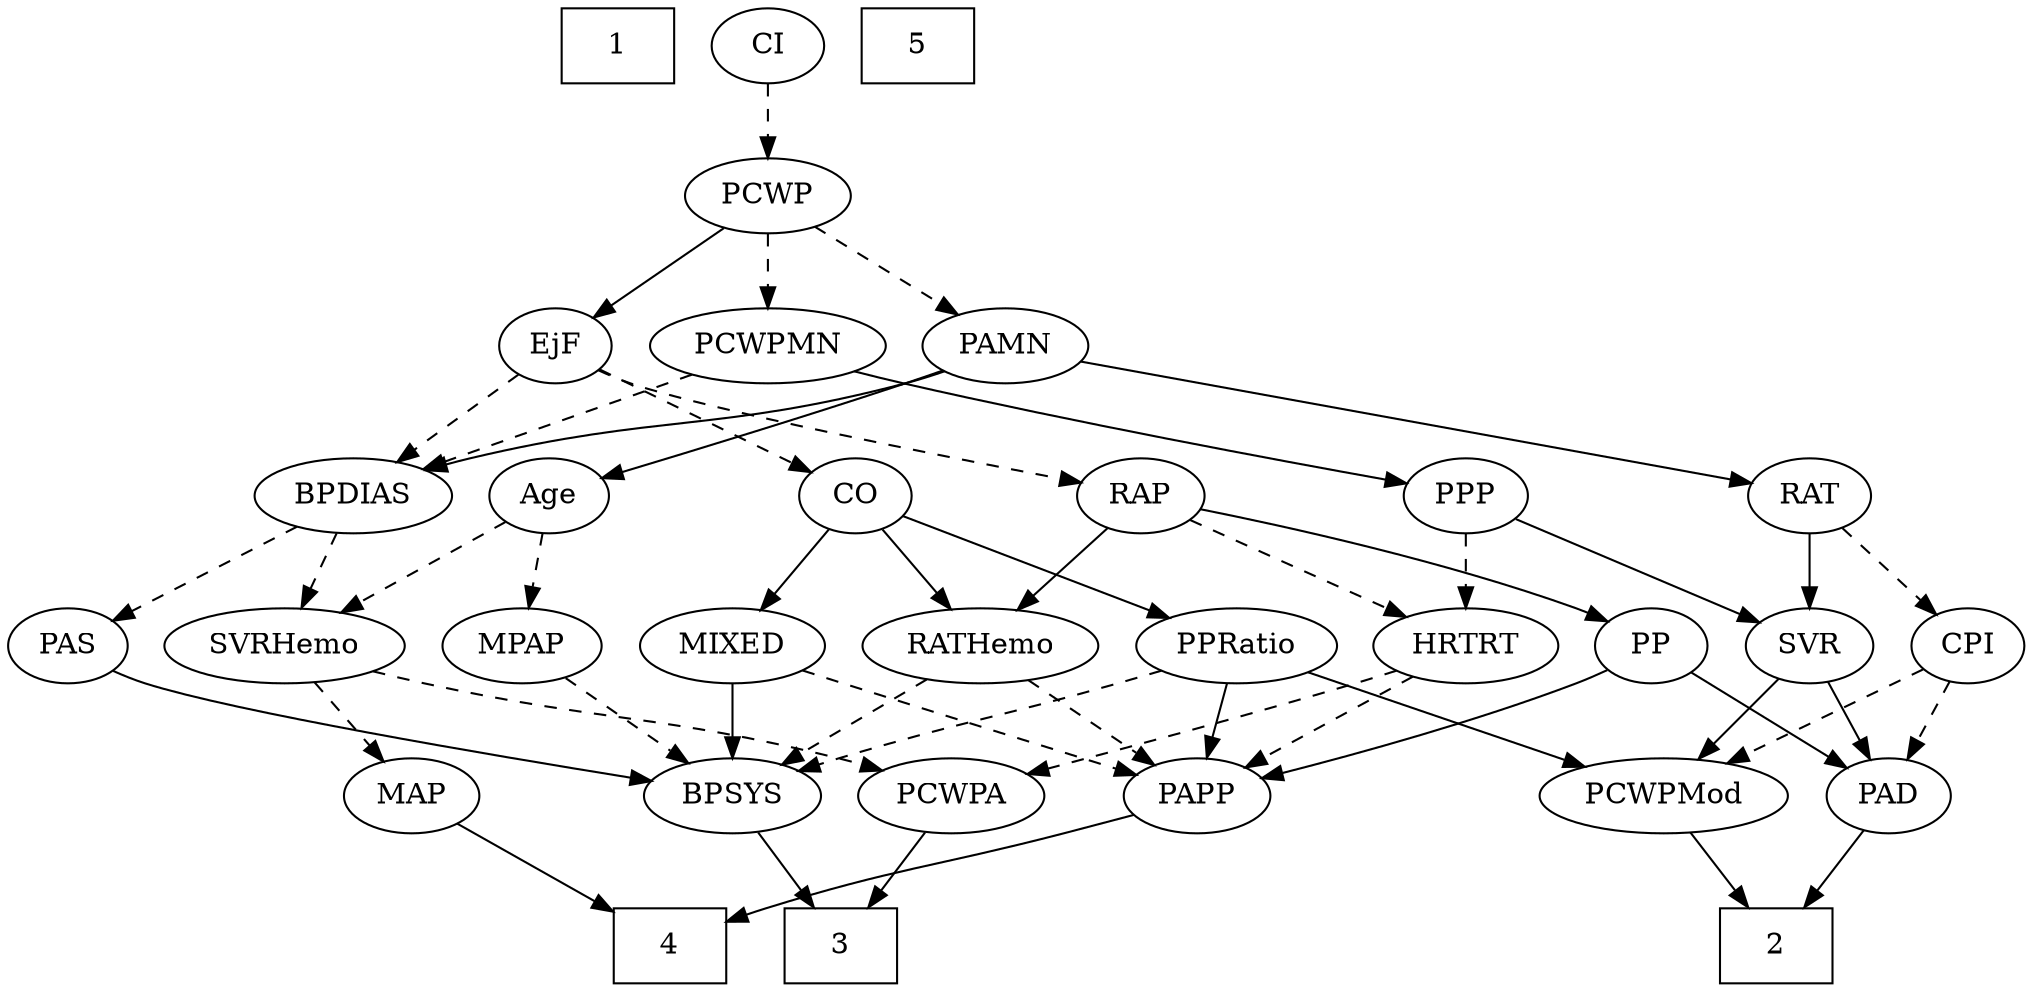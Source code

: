 strict digraph {
	graph [bb="0,0,888,468"];
	node [label="\N"];
	1	[height=0.5,
		pos="261,450",
		shape=box,
		width=0.75];
	2	[height=0.5,
		pos="774,18",
		shape=box,
		width=0.75];
	3	[height=0.5,
		pos="366,18",
		shape=box,
		width=0.75];
	4	[height=0.5,
		pos="260,18",
		shape=box,
		width=0.75];
	5	[height=0.5,
		pos="405,450",
		shape=box,
		width=0.75];
	Age	[height=0.5,
		pos="235,234",
		width=0.75];
	MPAP	[height=0.5,
		pos="225,162",
		width=0.97491];
	Age -> MPAP	[pos="e,227.47,180.28 232.58,216.05 231.48,208.35 230.15,199.03 228.91,190.36",
		style=dashed];
	SVRHemo	[height=0.5,
		pos="122,162",
		width=1.3902];
	Age -> SVRHemo	[pos="e,145.99,177.86 215.83,221.13 199.12,210.77 174.53,195.54 154.71,183.26",
		style=dashed];
	EjF	[height=0.5,
		pos="238,306",
		width=0.75];
	RAP	[height=0.5,
		pos="491,234",
		width=0.77632];
	EjF -> RAP	[pos="e,464.45,239.69 258.64,294.38 263.59,292.08 268.92,289.8 274,288 335.93,266.07 410.93,249.95 454.58,241.56",
		style=dashed];
	CO	[height=0.5,
		pos="335,234",
		width=0.75];
	EjF -> CO	[pos="e,317.32,247.76 255.79,292.16 270.7,281.41 292.17,265.91 309,253.76",
		style=dashed];
	BPDIAS	[height=0.5,
		pos="148,234",
		width=1.1735];
	EjF -> BPDIAS	[pos="e,167.35,250.05 221.07,291.83 208.18,281.81 190.18,267.81 175.27,256.21",
		style=dashed];
	RATHemo	[height=0.5,
		pos="426,162",
		width=1.3721];
	RAP -> RATHemo	[pos="e,441.13,179.29 477.22,218.15 468.78,209.07 457.8,197.24 448.16,186.87",
		style=solid];
	PP	[height=0.5,
		pos="715,162",
		width=0.75];
	RAP -> PP	[pos="e,693.93,173.66 516.98,227.13 553.66,218.51 622.46,201.15 679,180 680.84,179.31 682.73,178.56 684.61,177.78",
		style=solid];
	HRTRT	[height=0.5,
		pos="630,162",
		width=1.1013];
	RAP -> HRTRT	[pos="e,604.55,175.82 512.41,222.22 534.52,211.08 569.37,193.53 595.4,180.42",
		style=dashed];
	MIXED	[height=0.5,
		pos="318,162",
		width=1.1193];
	BPSYS	[height=0.5,
		pos="318,90",
		width=1.0471];
	MIXED -> BPSYS	[pos="e,318,108.1 318,143.7 318,135.98 318,126.71 318,118.11",
		style=solid];
	PAPP	[height=0.5,
		pos="520,90",
		width=0.88464];
	MIXED -> PAPP	[pos="e,493.36,100.23 349.12,150.22 385.39,137.65 445.24,116.91 483.62,103.61",
		style=dashed];
	MPAP -> BPSYS	[pos="e,298.76,105.49 244.27,146.5 257.61,136.45 275.57,122.93 290.43,111.75",
		style=dashed];
	BPSYS -> 3	[pos="e,354.26,36.124 329.13,72.765 334.9,64.354 342.08,53.89 348.56,44.436",
		style=solid];
	PAD	[height=0.5,
		pos="824,90",
		width=0.79437];
	PAD -> 2	[pos="e,786.35,36.292 812.65,73.116 806.65,64.716 799.14,54.196 792.34,44.671",
		style=solid];
	CO -> MIXED	[pos="e,322.2,180.28 330.88,216.05 328.99,208.26 326.7,198.82 324.58,190.08",
		style=solid];
	CO -> RATHemo	[pos="e,405.78,178.55 352.12,219.83 364.97,209.94 382.87,196.18 397.83,184.67",
		style=solid];
	PPRatio	[height=0.5,
		pos="533,162",
		width=1.1013];
	CO -> PPRatio	[pos="e,502.75,173.69 358.49,224.7 391.71,212.95 452.85,191.34 493.22,177.06",
		style=solid];
	PAS	[height=0.5,
		pos="27,162",
		width=0.75];
	PAS -> BPSYS	[pos="e,283.07,97.203 47.596,150.26 52.549,147.96 57.888,145.71 63,144 101.38,131.15 210.8,110.35 273.12,99.007",
		style=solid];
	PAMN	[height=0.5,
		pos="437,306",
		width=1.011];
	PAMN -> Age	[pos="e,258.76,242.73 408.97,294.24 403.36,292.13 397.5,289.97 392,288 349.59,272.84 300.34,256.4 268.47,245.91",
		style=solid];
	RAT	[height=0.5,
		pos="788,234",
		width=0.75827];
	PAMN -> RAT	[pos="e,762.13,240.16 470.02,298.41 536.09,285.24 684.04,255.73 752.27,242.13",
		style=solid];
	PAMN -> BPDIAS	[pos="e,179.36,246.2 409.65,293.79 403.88,291.67 397.79,289.62 392,288 307.97,264.49 283.48,273.85 199,252 195.79,251.17 192.49,250.24 \
189.19,249.26",
		style=solid];
	RATHemo -> BPSYS	[pos="e,339.66,105.04 402.83,145.98 386.89,135.65 365.56,121.83 348.28,110.63",
		style=dashed];
	RATHemo -> PAPP	[pos="e,501.43,104.83 446.86,145.46 460.52,135.3 478.49,121.91 493.2,110.96",
		style=dashed];
	CPI	[height=0.5,
		pos="861,162",
		width=0.75];
	CPI -> PAD	[pos="e,832.79,107.63 852.42,144.76 848,136.4 842.51,126.02 837.53,116.61",
		style=dashed];
	PCWPMod	[height=0.5,
		pos="725,90",
		width=1.4443];
	CPI -> PCWPMod	[pos="e,752.94,105.38 840.34,150.37 819.56,139.67 787.07,122.95 761.86,109.97",
		style=dashed];
	RAT -> CPI	[pos="e,846.25,177.14 802.77,218.83 813.16,208.87 827.24,195.37 838.96,184.14",
		style=dashed];
	SVR	[height=0.5,
		pos="788,162",
		width=0.77632];
	RAT -> SVR	[pos="e,788,180.1 788,215.7 788,207.98 788,198.71 788,190.11",
		style=solid];
	SVR -> PAD	[pos="e,815.45,107.63 796.35,144.76 800.65,136.4 805.99,126.02 810.83,116.61",
		style=solid];
	SVR -> PCWPMod	[pos="e,739.66,107.29 774.64,146.15 766.47,137.07 755.82,125.24 746.48,114.87",
		style=solid];
	PCWPMod -> 2	[pos="e,761.79,36.447 736.61,72.411 742.36,64.2 749.43,54.099 755.87,44.9",
		style=solid];
	PCWPA	[height=0.5,
		pos="415,90",
		width=1.1555];
	PCWPA -> 3	[pos="e,378.21,36.447 403.39,72.411 397.64,64.2 390.57,54.099 384.13,44.9",
		style=solid];
	PCWPMN	[height=0.5,
		pos="333,306",
		width=1.3902];
	PCWPMN -> BPDIAS	[pos="e,178.64,246.59 299.93,292.49 268.62,280.64 221.55,262.83 188.11,250.18",
		style=dashed];
	PPP	[height=0.5,
		pos="630,234",
		width=0.75];
	PCWPMN -> PPP	[pos="e,604.52,240.14 370.36,293.86 377.52,291.83 384.98,289.79 392,288 463.5,269.76 547.98,251.78 594.61,242.17",
		style=solid];
	SVRHemo -> PCWPA	[pos="e,384.26,102.18 159.01,149.8 166.27,147.76 173.85,145.73 181,144 262,124.45 284.48,129.46 365,108 368.15,107.16 371.38,106.23 374.62,\
105.24",
		style=dashed];
	MAP	[height=0.5,
		pos="177,90",
		width=0.84854];
	SVRHemo -> MAP	[pos="e,164.81,106.51 135.03,144.41 142.01,135.53 150.73,124.44 158.4,114.67",
		style=dashed];
	BPDIAS -> PAS	[pos="e,46.756,174.43 123.8,219 104.1,207.6 76.241,191.49 55.465,179.47",
		style=dashed];
	BPDIAS -> SVRHemo	[pos="e,128.42,180.28 141.71,216.05 138.78,208.18 135.23,198.62 131.95,189.79",
		style=dashed];
	MAP -> 4	[pos="e,239.71,36.113 193.8,74.834 204.68,65.659 219.12,53.479 231.74,42.837",
		style=solid];
	PP -> PAD	[pos="e,804.5,103.52 733.99,148.81 751.12,137.8 776.56,121.47 796.03,108.97",
		style=solid];
	PP -> PAPP	[pos="e,547.65,99.117 693.87,150.51 689.03,148.25 683.88,145.96 679,144 638.18,127.63 590.14,112.11 557.63,102.15",
		style=solid];
	PPP -> SVR	[pos="e,765.72,173.31 652.35,223.35 676.68,212.82 716.68,195.4 751,180 752.79,179.2 754.63,178.37 756.48,177.53",
		style=solid];
	PPP -> HRTRT	[pos="e,630,180.1 630,215.7 630,207.98 630,198.71 630,190.11",
		style=dashed];
	PPRatio -> BPSYS	[pos="e,346.61,101.89 502.75,150.28 496.56,148.15 490.08,145.97 484,144 431.02,126.87 416.81,125.66 364,108 361.44,107.14 358.81,106.24 \
356.16,105.31",
		style=dashed];
	PPRatio -> PCWPMod	[pos="e,690.34,103.64 563,150.06 594.52,138.57 644.45,120.37 680.55,107.2",
		style=solid];
	PPRatio -> PAPP	[pos="e,523.21,108.28 529.85,144.05 528.42,136.35 526.69,127.03 525.08,118.36",
		style=solid];
	PCWP	[height=0.5,
		pos="333,378",
		width=0.97491];
	PCWP -> EjF	[pos="e,255.59,319.96 313.78,362.83 299.41,352.25 279.62,337.67 263.87,326.06",
		style=solid];
	PCWP -> PAMN	[pos="e,416.14,321.04 353.55,363.17 368.97,352.79 390.31,338.42 407.55,326.82",
		style=dashed];
	PCWP -> PCWPMN	[pos="e,333,324.1 333,359.7 333,351.98 333,342.71 333,334.11",
		style=dashed];
	CI	[height=0.5,
		pos="333,450",
		width=0.75];
	CI -> PCWP	[pos="e,333,396.1 333,431.7 333,423.98 333,414.71 333,406.11",
		style=dashed];
	PAPP -> 4	[pos="e,287.12,25.49 493.17,80.243 484.52,77.506 474.88,74.539 466,72 407.24,55.206 338.38,37.978 297.02,27.895",
		style=solid];
	HRTRT -> PCWPA	[pos="e,448.06,101.14 599.84,150.15 593.94,148.07 587.78,145.94 582,144 539.87,129.86 491.45,114.6 457.63,104.1",
		style=dashed];
	HRTRT -> PAPP	[pos="e,540.47,104.03 608,147 591.09,136.24 567.56,121.26 549.08,109.51",
		style=dashed];
}
